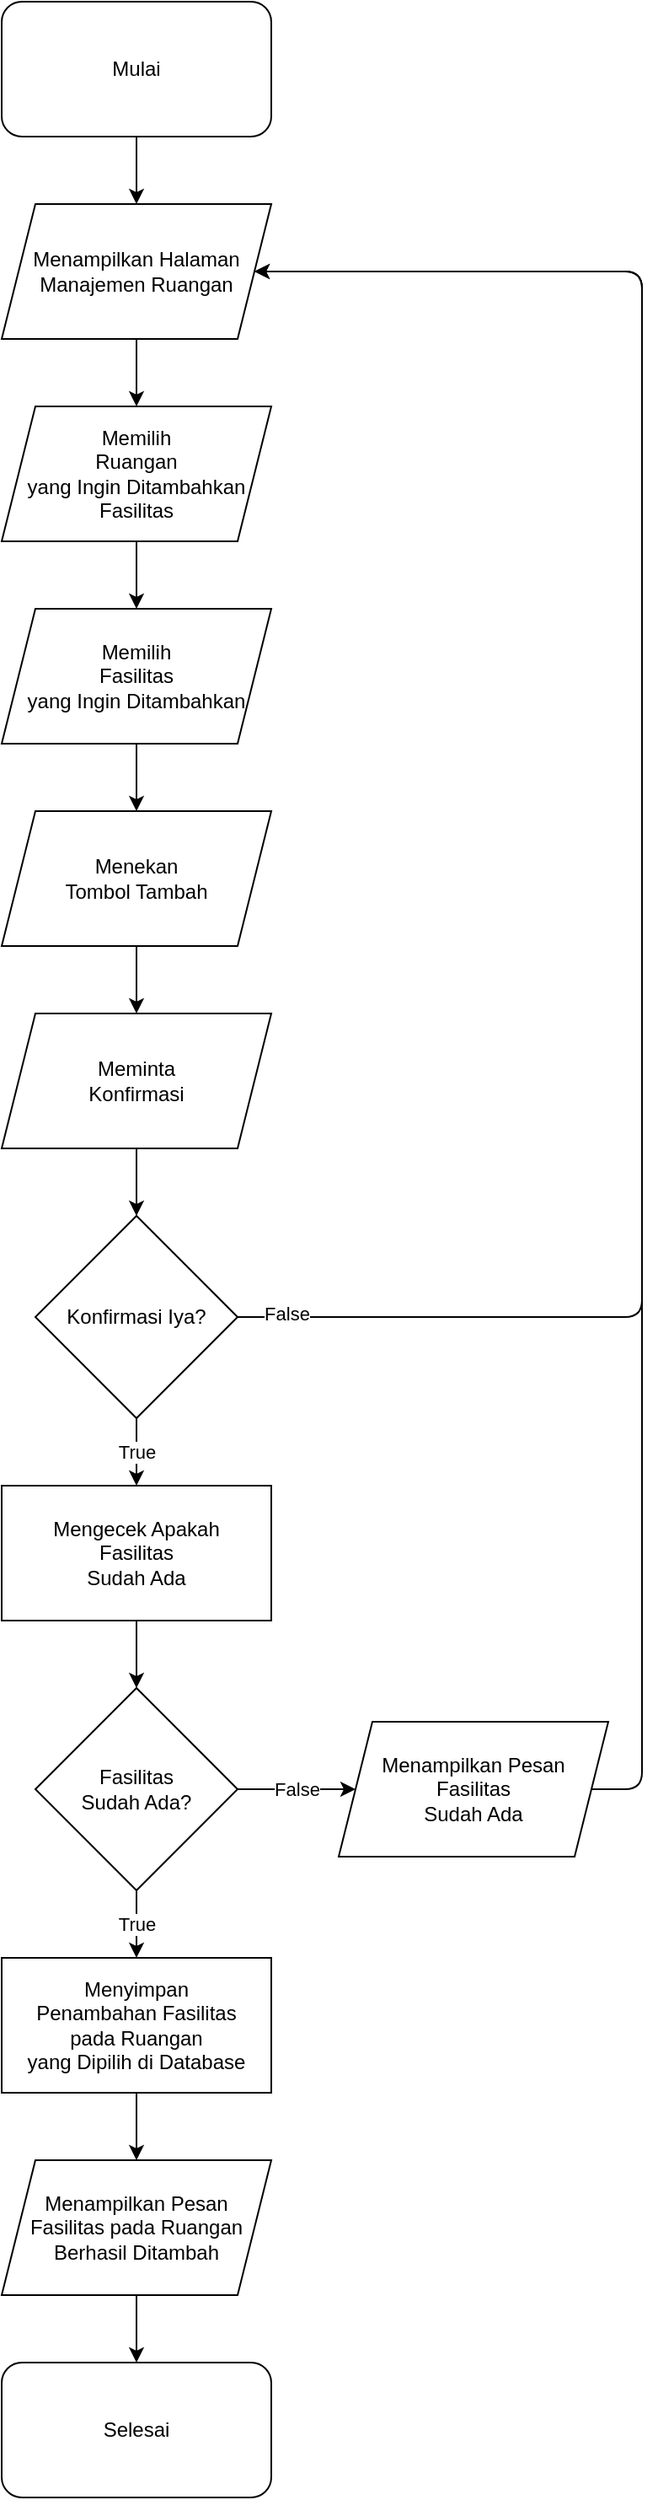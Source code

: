 <mxfile>
    <diagram id="L6l_rc7WKVScHapIZRDf" name="Page-1">
        <mxGraphModel dx="440" dy="439" grid="1" gridSize="10" guides="1" tooltips="1" connect="1" arrows="1" fold="1" page="1" pageScale="1" pageWidth="850" pageHeight="1100" math="0" shadow="0">
            <root>
                <mxCell id="0"/>
                <mxCell id="1" parent="0"/>
                <mxCell id="2" style="edgeStyle=orthogonalEdgeStyle;html=1;entryX=0.5;entryY=0;entryDx=0;entryDy=0;" parent="1" source="3" target="5" edge="1">
                    <mxGeometry relative="1" as="geometry"/>
                </mxCell>
                <mxCell id="3" value="Mulai" style="rounded=1;whiteSpace=wrap;html=1;" parent="1" vertex="1">
                    <mxGeometry x="40" y="40" width="160" height="80" as="geometry"/>
                </mxCell>
                <mxCell id="50" value="" style="edgeStyle=none;html=1;" parent="1" source="5" target="49" edge="1">
                    <mxGeometry relative="1" as="geometry"/>
                </mxCell>
                <mxCell id="5" value="Menampilkan Halaman&lt;br&gt;Manajemen Ruangan" style="shape=parallelogram;perimeter=parallelogramPerimeter;whiteSpace=wrap;html=1;fixedSize=1;" parent="1" vertex="1">
                    <mxGeometry x="40" y="160" width="160" height="80" as="geometry"/>
                </mxCell>
                <mxCell id="6" style="edgeStyle=orthogonalEdgeStyle;html=1;entryX=0.5;entryY=0;entryDx=0;entryDy=0;" parent="1" source="7" target="11" edge="1">
                    <mxGeometry relative="1" as="geometry">
                        <mxPoint x="120" y="520" as="targetPoint"/>
                    </mxGeometry>
                </mxCell>
                <mxCell id="7" value="Memilih&lt;br&gt;Fasilitas&lt;br&gt;yang Ingin Ditambahkan" style="shape=parallelogram;perimeter=parallelogramPerimeter;whiteSpace=wrap;html=1;fixedSize=1;" parent="1" vertex="1">
                    <mxGeometry x="40" y="400" width="160" height="80" as="geometry"/>
                </mxCell>
                <mxCell id="10" value="" style="edgeStyle=orthogonalEdgeStyle;html=1;" parent="1" source="11" target="13" edge="1">
                    <mxGeometry relative="1" as="geometry"/>
                </mxCell>
                <mxCell id="11" value="Menekan&lt;br&gt;Tombol Tambah" style="shape=parallelogram;perimeter=parallelogramPerimeter;whiteSpace=wrap;html=1;fixedSize=1;" parent="1" vertex="1">
                    <mxGeometry x="40" y="520" width="160" height="80" as="geometry"/>
                </mxCell>
                <mxCell id="12" value="" style="edgeStyle=orthogonalEdgeStyle;html=1;" parent="1" source="13" target="17" edge="1">
                    <mxGeometry relative="1" as="geometry"/>
                </mxCell>
                <mxCell id="13" value="Meminta&lt;br&gt;Konfirmasi" style="shape=parallelogram;perimeter=parallelogramPerimeter;whiteSpace=wrap;html=1;fixedSize=1;" parent="1" vertex="1">
                    <mxGeometry x="40" y="640" width="160" height="80" as="geometry"/>
                </mxCell>
                <mxCell id="14" value="True" style="edgeStyle=orthogonalEdgeStyle;html=1;" parent="1" source="17" target="19" edge="1">
                    <mxGeometry relative="1" as="geometry"/>
                </mxCell>
                <mxCell id="15" style="edgeStyle=orthogonalEdgeStyle;html=1;entryX=1;entryY=0.5;entryDx=0;entryDy=0;" parent="1" source="17" target="5" edge="1">
                    <mxGeometry relative="1" as="geometry">
                        <Array as="points">
                            <mxPoint x="420" y="820"/>
                            <mxPoint x="420" y="200"/>
                        </Array>
                    </mxGeometry>
                </mxCell>
                <mxCell id="16" value="False" style="edgeLabel;html=1;align=center;verticalAlign=middle;resizable=0;points=[];" parent="15" vertex="1" connectable="0">
                    <mxGeometry x="-0.948" y="2" relative="1" as="geometry">
                        <mxPoint as="offset"/>
                    </mxGeometry>
                </mxCell>
                <mxCell id="17" value="Konfirmasi Iya?" style="rhombus;whiteSpace=wrap;html=1;" parent="1" vertex="1">
                    <mxGeometry x="60" y="760" width="120" height="120" as="geometry"/>
                </mxCell>
                <mxCell id="18" value="" style="edgeStyle=orthogonalEdgeStyle;html=1;" parent="1" source="19" target="22" edge="1">
                    <mxGeometry relative="1" as="geometry"/>
                </mxCell>
                <mxCell id="19" value="Mengecek Apakah&lt;br&gt;Fasilitas&lt;br&gt;Sudah Ada" style="rounded=0;whiteSpace=wrap;html=1;" parent="1" vertex="1">
                    <mxGeometry x="40" y="920" width="160" height="80" as="geometry"/>
                </mxCell>
                <mxCell id="20" value="False" style="edgeStyle=orthogonalEdgeStyle;html=1;entryX=0;entryY=0.5;entryDx=0;entryDy=0;" parent="1" source="22" target="24" edge="1">
                    <mxGeometry relative="1" as="geometry"/>
                </mxCell>
                <mxCell id="21" value="True" style="edgeStyle=orthogonalEdgeStyle;html=1;entryX=0.5;entryY=0;entryDx=0;entryDy=0;" parent="1" source="22" target="33" edge="1">
                    <mxGeometry relative="1" as="geometry">
                        <mxPoint x="120" y="1200" as="targetPoint"/>
                    </mxGeometry>
                </mxCell>
                <mxCell id="22" value="Fasilitas&lt;br&gt;Sudah Ada?" style="rhombus;whiteSpace=wrap;html=1;" parent="1" vertex="1">
                    <mxGeometry x="60" y="1040" width="120" height="120" as="geometry"/>
                </mxCell>
                <mxCell id="23" style="edgeStyle=orthogonalEdgeStyle;html=1;entryX=1;entryY=0.5;entryDx=0;entryDy=0;" parent="1" source="24" target="5" edge="1">
                    <mxGeometry relative="1" as="geometry">
                        <Array as="points">
                            <mxPoint x="420" y="1100"/>
                            <mxPoint x="420" y="200"/>
                        </Array>
                    </mxGeometry>
                </mxCell>
                <mxCell id="24" value="Menampilkan Pesan&lt;br&gt;Fasilitas&lt;br&gt;Sudah Ada" style="shape=parallelogram;perimeter=parallelogramPerimeter;whiteSpace=wrap;html=1;fixedSize=1;" parent="1" vertex="1">
                    <mxGeometry x="240" y="1060" width="160" height="80" as="geometry"/>
                </mxCell>
                <mxCell id="32" value="" style="edgeStyle=orthogonalEdgeStyle;html=1;" parent="1" source="33" target="35" edge="1">
                    <mxGeometry relative="1" as="geometry"/>
                </mxCell>
                <mxCell id="33" value="Menyimpan&lt;br&gt;Penambahan Fasilitas&lt;br&gt;pada Ruangan &lt;br&gt;yang Dipilih di Database" style="rounded=0;whiteSpace=wrap;html=1;" parent="1" vertex="1">
                    <mxGeometry x="40" y="1200" width="160" height="80" as="geometry"/>
                </mxCell>
                <mxCell id="34" value="" style="edgeStyle=orthogonalEdgeStyle;html=1;" parent="1" source="35" target="36" edge="1">
                    <mxGeometry relative="1" as="geometry"/>
                </mxCell>
                <mxCell id="35" value="Menampilkan Pesan&lt;br&gt;Fasilitas pada Ruangan&lt;br&gt;Berhasil Ditambah" style="shape=parallelogram;perimeter=parallelogramPerimeter;whiteSpace=wrap;html=1;fixedSize=1;" parent="1" vertex="1">
                    <mxGeometry x="40" y="1320" width="160" height="80" as="geometry"/>
                </mxCell>
                <mxCell id="36" value="Selesai" style="rounded=1;whiteSpace=wrap;html=1;" parent="1" vertex="1">
                    <mxGeometry x="40" y="1440" width="160" height="80" as="geometry"/>
                </mxCell>
                <mxCell id="52" value="" style="edgeStyle=none;html=1;" parent="1" source="49" target="7" edge="1">
                    <mxGeometry relative="1" as="geometry"/>
                </mxCell>
                <mxCell id="49" value="Memilih&lt;br&gt;Ruangan &lt;br&gt;yang Ingin Ditambahkan&lt;br&gt;Fasilitas" style="shape=parallelogram;perimeter=parallelogramPerimeter;whiteSpace=wrap;html=1;fixedSize=1;" parent="1" vertex="1">
                    <mxGeometry x="40" y="280" width="160" height="80" as="geometry"/>
                </mxCell>
            </root>
        </mxGraphModel>
    </diagram>
</mxfile>